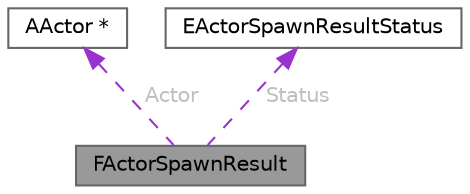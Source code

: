 digraph "FActorSpawnResult"
{
 // INTERACTIVE_SVG=YES
 // LATEX_PDF_SIZE
  bgcolor="transparent";
  edge [fontname=Helvetica,fontsize=10,labelfontname=Helvetica,labelfontsize=10];
  node [fontname=Helvetica,fontsize=10,shape=box,height=0.2,width=0.4];
  Node1 [id="Node000001",label="FActorSpawnResult",height=0.2,width=0.4,color="gray40", fillcolor="grey60", style="filled", fontcolor="black",tooltip="Result of an actor spawn function."];
  Node2 -> Node1 [id="edge1_Node000001_Node000002",dir="back",color="darkorchid3",style="dashed",tooltip=" ",label=" Actor",fontcolor="grey" ];
  Node2 [id="Node000002",label="AActor *",height=0.2,width=0.4,color="gray40", fillcolor="white", style="filled",tooltip=" "];
  Node3 -> Node1 [id="edge2_Node000001_Node000003",dir="back",color="darkorchid3",style="dashed",tooltip=" ",label=" Status",fontcolor="grey" ];
  Node3 [id="Node000003",label="EActorSpawnResultStatus",height=0.2,width=0.4,color="gray40", fillcolor="white", style="filled",tooltip=" "];
}
